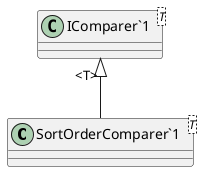 @startuml
class "SortOrderComparer`1"<T> {
}
class "IComparer`1"<T> {
}
"IComparer`1" "<T>" <|-- "SortOrderComparer`1"
@enduml
